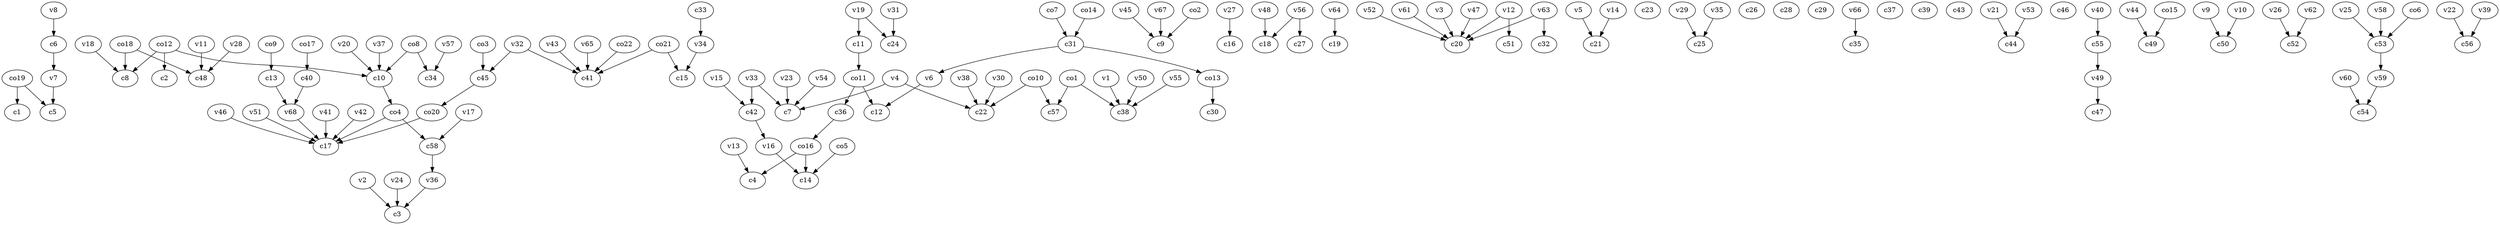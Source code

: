 strict digraph  {
c1;
c2;
c3;
c4;
c5;
c6;
c7;
c8;
c9;
c10;
c11;
c12;
c13;
c14;
c15;
c16;
c17;
c18;
c19;
c20;
c21;
c22;
c23;
c24;
c25;
c26;
c27;
c28;
c29;
c30;
c31;
c32;
c33;
c34;
c35;
c36;
c37;
c38;
c39;
c40;
c41;
c42;
c43;
c44;
c45;
c46;
c47;
c48;
c49;
c50;
c51;
c52;
c53;
c54;
c55;
c56;
c57;
c58;
v1;
v2;
v3;
v4;
v5;
v6;
v7;
v8;
v9;
v10;
v11;
v12;
v13;
v14;
v15;
v16;
v17;
v18;
v19;
v20;
v21;
v22;
v23;
v24;
v25;
v26;
v27;
v28;
v29;
v30;
v31;
v32;
v33;
v34;
v35;
v36;
v37;
v38;
v39;
v40;
v41;
v42;
v43;
v44;
v45;
v46;
v47;
v48;
v49;
v50;
v51;
v52;
v53;
v54;
v55;
v56;
v57;
v58;
v59;
v60;
v61;
v62;
v63;
v64;
v65;
v66;
v67;
v68;
co1;
co2;
co3;
co4;
co5;
co6;
co7;
co8;
co9;
co10;
co11;
co12;
co13;
co14;
co15;
co16;
co17;
co18;
co19;
co20;
co21;
co22;
c6 -> v7  [weight=1];
c10 -> co4  [weight=1];
c11 -> co11  [weight=1];
c13 -> v68  [weight=1];
c31 -> v6  [weight=1];
c31 -> co13  [weight=1];
c33 -> v34  [weight=1];
c36 -> co16  [weight=1];
c40 -> v68  [weight=1];
c42 -> v16  [weight=1];
c45 -> co20  [weight=1];
c53 -> v59  [weight=1];
c55 -> v49  [weight=1];
c58 -> v36  [weight=1];
v1 -> c38  [weight=1];
v2 -> c3  [weight=1];
v3 -> c20  [weight=1];
v4 -> c7  [weight=1];
v4 -> c22  [weight=1];
v5 -> c21  [weight=1];
v6 -> c12  [weight=1];
v7 -> c5  [weight=1];
v8 -> c6  [weight=1];
v9 -> c50  [weight=1];
v10 -> c50  [weight=1];
v11 -> c48  [weight=1];
v12 -> c20  [weight=1];
v12 -> c51  [weight=1];
v13 -> c4  [weight=1];
v14 -> c21  [weight=1];
v15 -> c42  [weight=1];
v16 -> c14  [weight=1];
v17 -> c58  [weight=1];
v18 -> c8  [weight=1];
v19 -> c24  [weight=1];
v19 -> c11  [weight=1];
v20 -> c10  [weight=1];
v21 -> c44  [weight=1];
v22 -> c56  [weight=1];
v23 -> c7  [weight=1];
v24 -> c3  [weight=1];
v25 -> c53  [weight=1];
v26 -> c52  [weight=1];
v27 -> c16  [weight=1];
v28 -> c48  [weight=1];
v29 -> c25  [weight=1];
v30 -> c22  [weight=1];
v31 -> c24  [weight=1];
v32 -> c45  [weight=1];
v32 -> c41  [weight=1];
v33 -> c7  [weight=1];
v33 -> c42  [weight=1];
v34 -> c15  [weight=1];
v35 -> c25  [weight=1];
v36 -> c3  [weight=1];
v37 -> c10  [weight=1];
v38 -> c22  [weight=1];
v39 -> c56  [weight=1];
v40 -> c55  [weight=1];
v41 -> c17  [weight=1];
v42 -> c17  [weight=1];
v43 -> c41  [weight=1];
v44 -> c49  [weight=1];
v45 -> c9  [weight=1];
v46 -> c17  [weight=1];
v47 -> c20  [weight=1];
v48 -> c18  [weight=1];
v49 -> c47  [weight=1];
v50 -> c38  [weight=1];
v51 -> c17  [weight=1];
v52 -> c20  [weight=1];
v53 -> c44  [weight=1];
v54 -> c7  [weight=1];
v55 -> c38  [weight=1];
v56 -> c18  [weight=1];
v56 -> c27  [weight=1];
v57 -> c34  [weight=1];
v58 -> c53  [weight=1];
v59 -> c54  [weight=1];
v60 -> c54  [weight=1];
v61 -> c20  [weight=1];
v62 -> c52  [weight=1];
v63 -> c20  [weight=1];
v63 -> c32  [weight=1];
v64 -> c19  [weight=1];
v65 -> c41  [weight=1];
v66 -> c35  [weight=1];
v67 -> c9  [weight=1];
v68 -> c17  [weight=1];
co1 -> c38  [weight=1];
co1 -> c57  [weight=1];
co2 -> c9  [weight=1];
co3 -> c45  [weight=1];
co4 -> c17  [weight=1];
co4 -> c58  [weight=1];
co5 -> c14  [weight=1];
co6 -> c53  [weight=1];
co7 -> c31  [weight=1];
co8 -> c34  [weight=1];
co8 -> c10  [weight=1];
co9 -> c13  [weight=1];
co10 -> c57  [weight=1];
co10 -> c22  [weight=1];
co11 -> c36  [weight=1];
co11 -> c12  [weight=1];
co12 -> c10  [weight=1];
co12 -> c2  [weight=1];
co12 -> c8  [weight=1];
co13 -> c30  [weight=1];
co14 -> c31  [weight=1];
co15 -> c49  [weight=1];
co16 -> c4  [weight=1];
co16 -> c14  [weight=1];
co17 -> c40  [weight=1];
co18 -> c48  [weight=1];
co18 -> c8  [weight=1];
co19 -> c5  [weight=1];
co19 -> c1  [weight=1];
co20 -> c17  [weight=1];
co21 -> c41  [weight=1];
co21 -> c15  [weight=1];
co22 -> c41  [weight=1];
}
